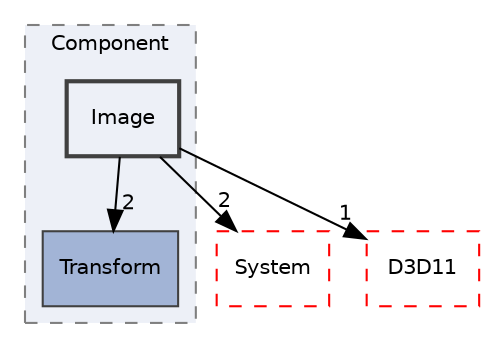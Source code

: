 digraph "C:/Users/shiih/Desktop/kiyosumi/DX11Template/Source/Game/Component/Image"
{
 // LATEX_PDF_SIZE
  edge [fontname="Helvetica",fontsize="10",labelfontname="Helvetica",labelfontsize="10"];
  node [fontname="Helvetica",fontsize="10",shape=record];
  compound=true
  subgraph clusterdir_fb5afee337bf3d39c97008dd8ff1a850 {
    graph [ bgcolor="#edf0f7", pencolor="grey50", style="filled,dashed,", label="Component", fontname="Helvetica", fontsize="10", URL="dir_fb5afee337bf3d39c97008dd8ff1a850.html"]
  dir_87d4fc19022d307d8a33035c79f1d71e [shape=box, label="Transform", style="filled,", fillcolor="#a2b4d6", color="grey25", URL="dir_87d4fc19022d307d8a33035c79f1d71e.html"];
  dir_68b867827a2b01308c0b809cd0ee5b7e [shape=box, label="Image", style="filled,bold,", fillcolor="#edf0f7", color="grey25", URL="dir_68b867827a2b01308c0b809cd0ee5b7e.html"];
  }
  dir_86602465ad759445696399282595f21f [shape=box, label="System", style="dashed,", fillcolor="#edf0f7", color="red", URL="dir_86602465ad759445696399282595f21f.html"];
  dir_d6f806a0f8acb4e9216b2e39be4b704c [shape=box, label="D3D11", style="dashed,", fillcolor="#edf0f7", color="red", URL="dir_d6f806a0f8acb4e9216b2e39be4b704c.html"];
  dir_68b867827a2b01308c0b809cd0ee5b7e->dir_86602465ad759445696399282595f21f [headlabel="2", labeldistance=1.5 headhref="dir_000009_000025.html"];
  dir_68b867827a2b01308c0b809cd0ee5b7e->dir_87d4fc19022d307d8a33035c79f1d71e [headlabel="2", labeldistance=1.5 headhref="dir_000009_000027.html"];
  dir_68b867827a2b01308c0b809cd0ee5b7e->dir_d6f806a0f8acb4e9216b2e39be4b704c [headlabel="1", labeldistance=1.5 headhref="dir_000009_000003.html"];
}
